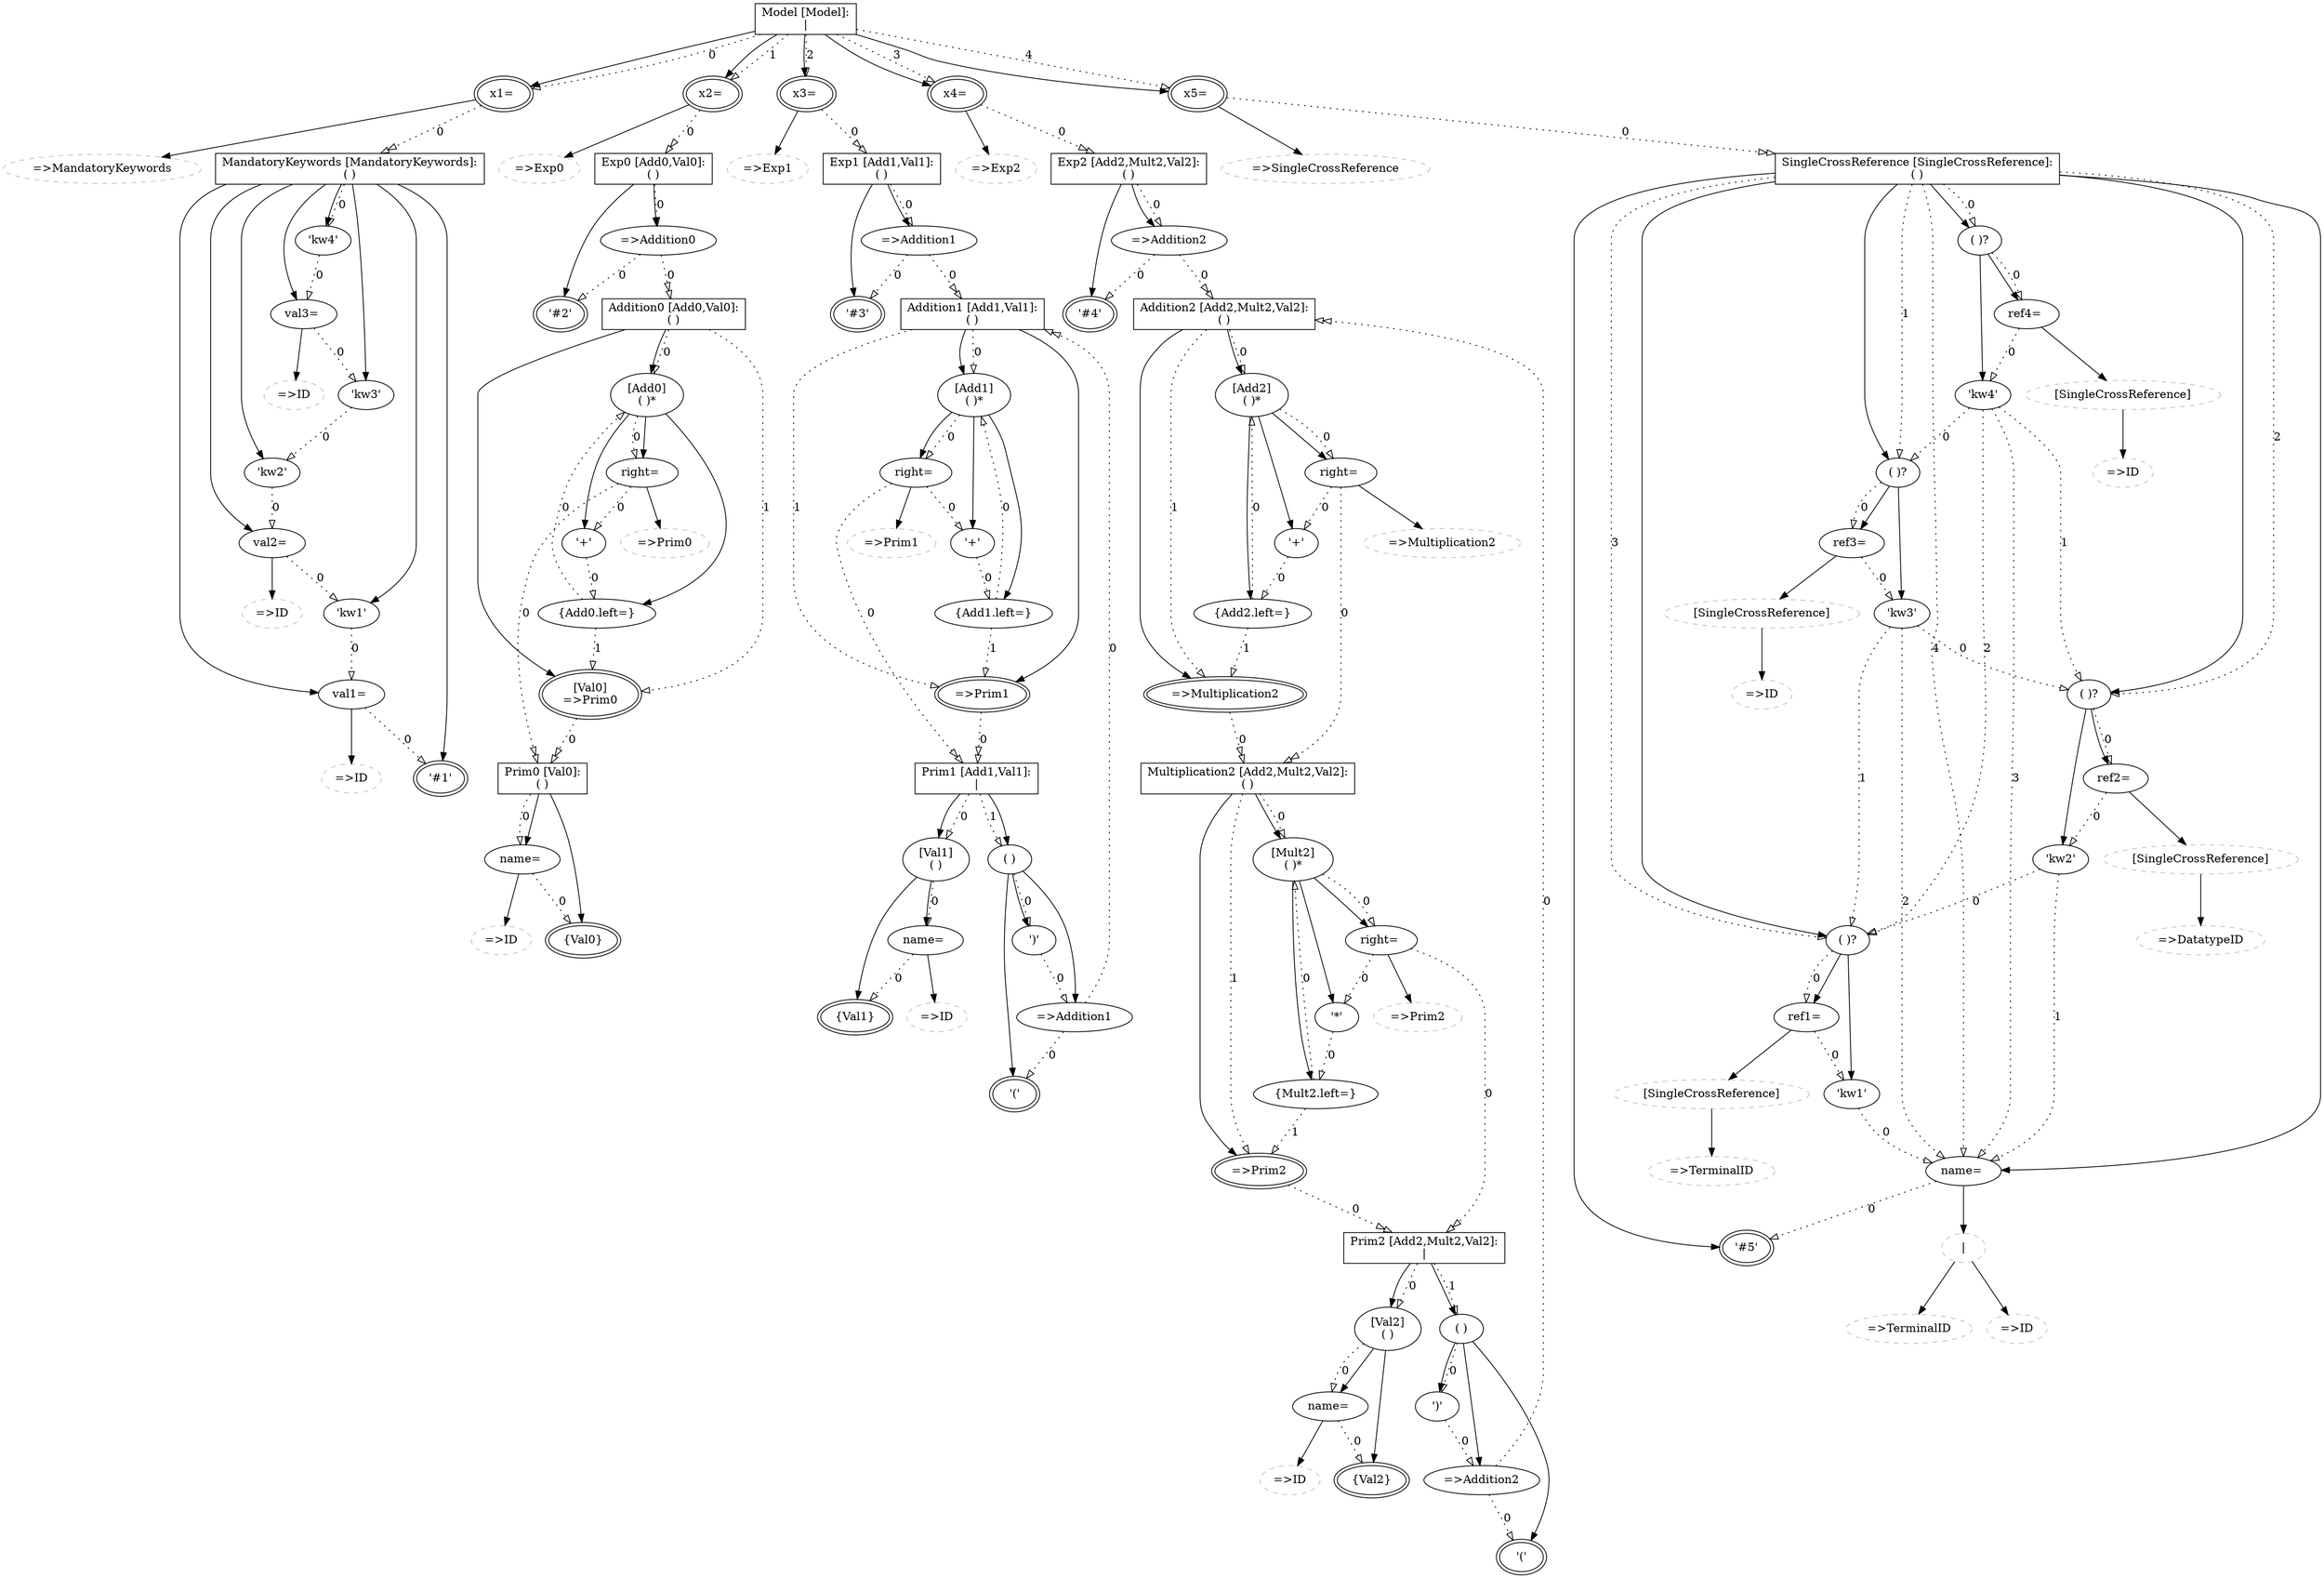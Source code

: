 ## This is a Graphviz .dot file (http://www.graphviz.org/)
## You can use the command 'dot -Tpdf this.dot > out.pdf' to render it.
digraph G {
alternatives9399784 [shape=record,label="Model \[Model\]:\n\|"];
assignment9910411 [label="x1= ",peripheries=2];
rulecall4121168 [color=grey,label="=\>MandatoryKeywords",style=dashed];
assignment78619 [label="x2= ",peripheries=2];
rulecall8567083 [color=grey,label="=\>Exp0",style=dashed];
assignment12736927 [label="x3= ",peripheries=2];
rulecall8619379 [color=grey,label="=\>Exp1",style=dashed];
assignment9039547 [label="x4= ",peripheries=2];
rulecall8717575 [color=grey,label="=\>Exp2",style=dashed];
assignment9980740 [label="x5= ",peripheries=2];
rulecall1969619 [color=grey,label="=\>SingleCrossReference",style=dashed];
group7919924 [shape=record,label="MandatoryKeywords \[MandatoryKeywords\]:\n( )"];
keyword16520544 [label="'#1'",peripheries=2];
assignment2841512 [label="val1= "];
rulecall8137535 [color=grey,label="=\>ID",style=dashed];
keyword14645926 [label="'kw1'"];
assignment9341510 [label="val2= "];
rulecall16464374 [color=grey,label="=\>ID",style=dashed];
keyword15548500 [label="'kw2'"];
keyword1733841 [label="'kw3'"];
assignment1575516 [label="val3= "];
rulecall10117549 [color=grey,label="=\>ID",style=dashed];
keyword15424895 [label="'kw4'"];
group4683591 [shape=record,label="Exp0 \[Add0,Val0\]:\n( )"];
keyword15196212 [label="'#2'",peripheries=2];
rulecall4897386 [label="=\>Addition0"];
group3183387 [shape=record,label="Addition0 \[Add0,Val0\]:\n( )"];
rulecall1352985 [label="\[Val0\]\n=\>Prim0",peripheries=2];
group660185 [label="\[Add0\]\n( )*"];
action16293951 [label="{Add0.left=}"];
keyword5999765 [label="'+'"];
assignment14716739 [label="right= "];
rulecall7252638 [color=grey,label="=\>Prim0",style=dashed];
group6997867 [shape=record,label="Prim0 \[Val0\]:\n( )"];
action4870108 [label="{Val0}",peripheries=2];
assignment110057 [label="name= "];
rulecall6494902 [color=grey,label="=\>ID",style=dashed];
group12662221 [shape=record,label="Exp1 \[Add1,Val1\]:\n( )"];
keyword11754226 [label="'#3'",peripheries=2];
rulecall11424966 [label="=\>Addition1"];
group1566083 [shape=record,label="Addition1 \[Add1,Val1\]:\n( )"];
rulecall4167056 [label="=\>Prim1",peripheries=2];
group14492021 [label="\[Add1\]\n( )*"];
action9267704 [label="{Add1.left=}"];
keyword12565781 [label="'+'"];
assignment2638098 [label="right= "];
rulecall11980251 [color=grey,label="=\>Prim1",style=dashed];
alternatives1494629 [shape=record,label="Prim1 \[Add1,Val1\]:\n\|"];
group4746322 [label="\[Val1\]\n( )"];
action12561107 [label="{Val1}",peripheries=2];
assignment11811571 [label="name= "];
rulecall7621276 [color=grey,label="=\>ID",style=dashed];
group6819408 [label="( )"];
keyword8627944 [label="'('",peripheries=2];
rulecall13523705 [label="=\>Addition1"];
keyword4388279 [label="')'"];
group1175862 [shape=record,label="Exp2 \[Add2,Mult2,Val2\]:\n( )"];
keyword15940834 [label="'#4'",peripheries=2];
rulecall866663 [label="=\>Addition2"];
group2246676 [shape=record,label="Addition2 \[Add2,Mult2,Val2\]:\n( )"];
rulecall3390225 [label="=\>Multiplication2",peripheries=2];
group11150569 [label="\[Add2\]\n( )*"];
action10683239 [label="{Add2.left=}"];
keyword6120398 [label="'+'"];
assignment3436132 [label="right= "];
rulecall1506443 [color=grey,label="=\>Multiplication2",style=dashed];
group4419907 [shape=record,label="Multiplication2 \[Add2,Mult2,Val2\]:\n( )"];
rulecall4101034 [label="=\>Prim2",peripheries=2];
group12649629 [label="\[Mult2\]\n( )*"];
action8183792 [label="{Mult2.left=}"];
keyword1448124 [label="'*'"];
assignment5385156 [label="right= "];
rulecall10974606 [color=grey,label="=\>Prim2",style=dashed];
alternatives11670666 [shape=record,label="Prim2 \[Add2,Mult2,Val2\]:\n\|"];
group6456680 [label="\[Val2\]\n( )"];
action2401640 [label="{Val2}",peripheries=2];
assignment2596226 [label="name= "];
rulecall5279606 [color=grey,label="=\>ID",style=dashed];
group15172937 [label="( )"];
keyword14647738 [label="'('",peripheries=2];
rulecall16427490 [label="=\>Addition2"];
keyword12443888 [label="')'"];
group5114083 [shape=record,label="SingleCrossReference \[SingleCrossReference\]:\n( )"];
keyword2718866 [label="'#5'",peripheries=2];
assignment12921088 [label="name= "];
alternatives11637603 [color=grey,label="\|",style=dashed];
rulecall1943188 [color=grey,label="=\>TerminalID",style=dashed];
rulecall10702596 [color=grey,label="=\>ID",style=dashed];
group4411947 [label="( )?"];
keyword13085213 [label="'kw1'"];
assignment446414 [label="ref1= "];
crossreference7435412 [color=grey,label="\[SingleCrossReference\]",style=dashed];
rulecall10014338 [color=grey,label="=\>TerminalID",style=dashed];
group7419481 [label="( )?"];
keyword10963932 [label="'kw2'"];
assignment3479255 [label="ref2= "];
crossreference6645820 [color=grey,label="\[SingleCrossReference\]",style=dashed];
rulecall1963557 [color=grey,label="=\>DatatypeID",style=dashed];
group3445492 [label="( )?"];
keyword10218482 [label="'kw3'"];
assignment7251425 [label="ref3= "];
crossreference10457602 [color=grey,label="\[SingleCrossReference\]",style=dashed];
rulecall9608459 [color=grey,label="=\>ID",style=dashed];
group16332268 [label="( )?"];
keyword4407538 [label="'kw4'"];
assignment5007997 [label="ref4= "];
crossreference6087287 [color=grey,label="\[SingleCrossReference\]",style=dashed];
rulecall8675416 [color=grey,label="=\>ID",style=dashed];
assignment9910411->rulecall4121168 [];
assignment9910411->group7919924 [label=0,style=dotted,arrowhead=onormalonormal];
alternatives9399784->assignment9910411 [];
assignment78619->rulecall8567083 [];
assignment78619->group4683591 [label=0,style=dotted,arrowhead=onormalonormal];
alternatives9399784->assignment78619 [];
assignment12736927->rulecall8619379 [];
assignment12736927->group12662221 [label=0,style=dotted,arrowhead=onormalonormal];
alternatives9399784->assignment12736927 [];
assignment9039547->rulecall8717575 [];
assignment9039547->group1175862 [label=0,style=dotted,arrowhead=onormalonormal];
alternatives9399784->assignment9039547 [];
assignment9980740->rulecall1969619 [];
assignment9980740->group5114083 [label=0,style=dotted,arrowhead=onormalonormal];
alternatives9399784->assignment9980740 [];
alternatives9399784->assignment9910411 [label=0,style=dotted,arrowhead=onormal];
alternatives9399784->assignment78619 [label=1,style=dotted,arrowhead=onormal];
alternatives9399784->assignment12736927 [label=2,style=dotted,arrowhead=onormal];
alternatives9399784->assignment9039547 [label=3,style=dotted,arrowhead=onormal];
alternatives9399784->assignment9980740 [label=4,style=dotted,arrowhead=onormal];
group7919924->keyword16520544 [];
assignment2841512->rulecall8137535 [];
assignment2841512->keyword16520544 [label=0,style=dotted,arrowhead=onormal];
group7919924->assignment2841512 [];
keyword14645926->assignment2841512 [label=0,style=dotted,arrowhead=onormal];
group7919924->keyword14645926 [];
assignment9341510->rulecall16464374 [];
assignment9341510->keyword14645926 [label=0,style=dotted,arrowhead=onormal];
group7919924->assignment9341510 [];
keyword15548500->assignment9341510 [label=0,style=dotted,arrowhead=onormal];
group7919924->keyword15548500 [];
keyword1733841->keyword15548500 [label=0,style=dotted,arrowhead=onormal];
group7919924->keyword1733841 [];
assignment1575516->rulecall10117549 [];
assignment1575516->keyword1733841 [label=0,style=dotted,arrowhead=onormal];
group7919924->assignment1575516 [];
keyword15424895->assignment1575516 [label=0,style=dotted,arrowhead=onormal];
group7919924->keyword15424895 [];
group7919924->keyword15424895 [label=0,style=dotted,arrowhead=onormal];
group4683591->keyword15196212 [];
rulecall4897386->group3183387 [label=0,style=dotted,arrowhead=onormalonormal];
rulecall4897386->keyword15196212 [arrowtail=odot,label=0,style=dotted,arrowhead=onormal];
group4683591->rulecall4897386 [];
group4683591->rulecall4897386 [label=0,style=dotted,arrowhead=onormal];
rulecall1352985->group6997867 [label=0,style=dotted,arrowhead=onormalonormal];
group3183387->rulecall1352985 [];
action16293951->group660185 [label=0,style=dotted,arrowhead=onormal];
action16293951->rulecall1352985 [label=1,style=dotted,arrowhead=onormal];
group660185->action16293951 [];
keyword5999765->action16293951 [label=0,style=dotted,arrowhead=onormal];
group660185->keyword5999765 [];
assignment14716739->rulecall7252638 [];
assignment14716739->group6997867 [label=0,style=dotted,arrowhead=onormalonormal];
assignment14716739->keyword5999765 [arrowtail=odot,label=0,style=dotted,arrowhead=onormal];
group660185->assignment14716739 [];
group660185->assignment14716739 [label=0,style=dotted,arrowhead=onormal];
group3183387->group660185 [];
group3183387->group660185 [label=0,style=dotted,arrowhead=onormal];
group3183387->rulecall1352985 [label=1,style=dotted,arrowhead=onormal];
group6997867->action4870108 [];
assignment110057->rulecall6494902 [];
assignment110057->action4870108 [label=0,style=dotted,arrowhead=onormal];
group6997867->assignment110057 [];
group6997867->assignment110057 [label=0,style=dotted,arrowhead=onormal];
group12662221->keyword11754226 [];
rulecall11424966->group1566083 [label=0,style=dotted,arrowhead=onormalonormal];
rulecall11424966->keyword11754226 [arrowtail=odot,label=0,style=dotted,arrowhead=onormal];
group12662221->rulecall11424966 [];
group12662221->rulecall11424966 [label=0,style=dotted,arrowhead=onormal];
rulecall4167056->alternatives1494629 [label=0,style=dotted,arrowhead=onormalonormal];
group1566083->rulecall4167056 [];
action9267704->group14492021 [label=0,style=dotted,arrowhead=onormal];
action9267704->rulecall4167056 [label=1,style=dotted,arrowhead=onormal];
group14492021->action9267704 [];
keyword12565781->action9267704 [label=0,style=dotted,arrowhead=onormal];
group14492021->keyword12565781 [];
assignment2638098->rulecall11980251 [];
assignment2638098->alternatives1494629 [label=0,style=dotted,arrowhead=onormalonormal];
assignment2638098->keyword12565781 [arrowtail=odot,label=0,style=dotted,arrowhead=onormal];
group14492021->assignment2638098 [];
group14492021->assignment2638098 [label=0,style=dotted,arrowhead=onormal];
group1566083->group14492021 [];
group1566083->group14492021 [label=0,style=dotted,arrowhead=onormal];
group1566083->rulecall4167056 [label=1,style=dotted,arrowhead=onormal];
group4746322->action12561107 [];
assignment11811571->rulecall7621276 [];
assignment11811571->action12561107 [label=0,style=dotted,arrowhead=onormal];
group4746322->assignment11811571 [];
group4746322->assignment11811571 [label=0,style=dotted,arrowhead=onormal];
alternatives1494629->group4746322 [];
group6819408->keyword8627944 [];
rulecall13523705->group1566083 [label=0,style=dotted,arrowhead=onormalonormal];
rulecall13523705->keyword8627944 [arrowtail=odot,label=0,style=dotted,arrowhead=onormal];
group6819408->rulecall13523705 [];
keyword4388279->rulecall13523705 [label=0,style=dotted,arrowhead=onormal];
group6819408->keyword4388279 [];
group6819408->keyword4388279 [label=0,style=dotted,arrowhead=onormal];
alternatives1494629->group6819408 [];
alternatives1494629->group4746322 [label=0,style=dotted,arrowhead=onormal];
alternatives1494629->group6819408 [label=1,style=dotted,arrowhead=onormal];
group1175862->keyword15940834 [];
rulecall866663->group2246676 [label=0,style=dotted,arrowhead=onormalonormal];
rulecall866663->keyword15940834 [arrowtail=odot,label=0,style=dotted,arrowhead=onormal];
group1175862->rulecall866663 [];
group1175862->rulecall866663 [label=0,style=dotted,arrowhead=onormal];
rulecall3390225->group4419907 [label=0,style=dotted,arrowhead=onormalonormal];
group2246676->rulecall3390225 [];
action10683239->group11150569 [label=0,style=dotted,arrowhead=onormal];
action10683239->rulecall3390225 [label=1,style=dotted,arrowhead=onormal];
group11150569->action10683239 [];
keyword6120398->action10683239 [label=0,style=dotted,arrowhead=onormal];
group11150569->keyword6120398 [];
assignment3436132->rulecall1506443 [];
assignment3436132->group4419907 [label=0,style=dotted,arrowhead=onormalonormal];
assignment3436132->keyword6120398 [arrowtail=odot,label=0,style=dotted,arrowhead=onormal];
group11150569->assignment3436132 [];
group11150569->assignment3436132 [label=0,style=dotted,arrowhead=onormal];
group2246676->group11150569 [];
group2246676->group11150569 [label=0,style=dotted,arrowhead=onormal];
group2246676->rulecall3390225 [label=1,style=dotted,arrowhead=onormal];
rulecall4101034->alternatives11670666 [label=0,style=dotted,arrowhead=onormalonormal];
group4419907->rulecall4101034 [];
action8183792->group12649629 [label=0,style=dotted,arrowhead=onormal];
action8183792->rulecall4101034 [label=1,style=dotted,arrowhead=onormal];
group12649629->action8183792 [];
keyword1448124->action8183792 [label=0,style=dotted,arrowhead=onormal];
group12649629->keyword1448124 [];
assignment5385156->rulecall10974606 [];
assignment5385156->alternatives11670666 [label=0,style=dotted,arrowhead=onormalonormal];
assignment5385156->keyword1448124 [arrowtail=odot,label=0,style=dotted,arrowhead=onormal];
group12649629->assignment5385156 [];
group12649629->assignment5385156 [label=0,style=dotted,arrowhead=onormal];
group4419907->group12649629 [];
group4419907->group12649629 [label=0,style=dotted,arrowhead=onormal];
group4419907->rulecall4101034 [label=1,style=dotted,arrowhead=onormal];
group6456680->action2401640 [];
assignment2596226->rulecall5279606 [];
assignment2596226->action2401640 [label=0,style=dotted,arrowhead=onormal];
group6456680->assignment2596226 [];
group6456680->assignment2596226 [label=0,style=dotted,arrowhead=onormal];
alternatives11670666->group6456680 [];
group15172937->keyword14647738 [];
rulecall16427490->group2246676 [label=0,style=dotted,arrowhead=onormalonormal];
rulecall16427490->keyword14647738 [arrowtail=odot,label=0,style=dotted,arrowhead=onormal];
group15172937->rulecall16427490 [];
keyword12443888->rulecall16427490 [label=0,style=dotted,arrowhead=onormal];
group15172937->keyword12443888 [];
group15172937->keyword12443888 [label=0,style=dotted,arrowhead=onormal];
alternatives11670666->group15172937 [];
alternatives11670666->group6456680 [label=0,style=dotted,arrowhead=onormal];
alternatives11670666->group15172937 [label=1,style=dotted,arrowhead=onormal];
group5114083->keyword2718866 [];
alternatives11637603->rulecall1943188 [];
alternatives11637603->rulecall10702596 [];
assignment12921088->alternatives11637603 [];
assignment12921088->keyword2718866 [label=0,style=dotted,arrowhead=onormal];
group5114083->assignment12921088 [];
keyword13085213->assignment12921088 [label=0,style=dotted,arrowhead=onormal];
group4411947->keyword13085213 [];
crossreference7435412->rulecall10014338 [];
assignment446414->crossreference7435412 [];
assignment446414->keyword13085213 [label=0,style=dotted,arrowhead=onormal];
group4411947->assignment446414 [];
group4411947->assignment446414 [label=0,style=dotted,arrowhead=onormal];
group5114083->group4411947 [];
keyword10963932->group4411947 [label=0,style=dotted,arrowhead=onormal];
keyword10963932->assignment12921088 [label=1,style=dotted,arrowhead=onormal];
group7419481->keyword10963932 [];
crossreference6645820->rulecall1963557 [];
assignment3479255->crossreference6645820 [];
assignment3479255->keyword10963932 [label=0,style=dotted,arrowhead=onormal];
group7419481->assignment3479255 [];
group7419481->assignment3479255 [label=0,style=dotted,arrowhead=onormal];
group5114083->group7419481 [];
keyword10218482->group7419481 [label=0,style=dotted,arrowhead=onormal];
keyword10218482->group4411947 [label=1,style=dotted,arrowhead=onormal];
keyword10218482->assignment12921088 [label=2,style=dotted,arrowhead=onormal];
group3445492->keyword10218482 [];
crossreference10457602->rulecall9608459 [];
assignment7251425->crossreference10457602 [];
assignment7251425->keyword10218482 [label=0,style=dotted,arrowhead=onormal];
group3445492->assignment7251425 [];
group3445492->assignment7251425 [label=0,style=dotted,arrowhead=onormal];
group5114083->group3445492 [];
keyword4407538->group3445492 [label=0,style=dotted,arrowhead=onormal];
keyword4407538->group7419481 [label=1,style=dotted,arrowhead=onormal];
keyword4407538->group4411947 [label=2,style=dotted,arrowhead=onormal];
keyword4407538->assignment12921088 [label=3,style=dotted,arrowhead=onormal];
group16332268->keyword4407538 [];
crossreference6087287->rulecall8675416 [];
assignment5007997->crossreference6087287 [];
assignment5007997->keyword4407538 [label=0,style=dotted,arrowhead=onormal];
group16332268->assignment5007997 [];
group16332268->assignment5007997 [label=0,style=dotted,arrowhead=onormal];
group5114083->group16332268 [];
group5114083->group16332268 [label=0,style=dotted,arrowhead=onormal];
group5114083->group3445492 [label=1,style=dotted,arrowhead=onormal];
group5114083->group7419481 [label=2,style=dotted,arrowhead=onormal];
group5114083->group4411947 [label=3,style=dotted,arrowhead=onormal];
group5114083->assignment12921088 [label=4,style=dotted,arrowhead=onormal];
}

